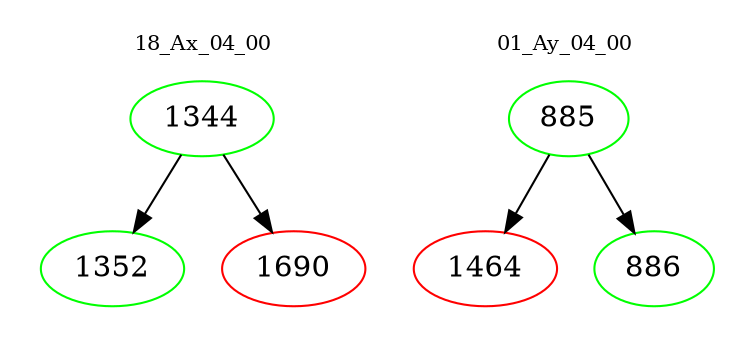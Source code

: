 digraph{
subgraph cluster_0 {
color = white
label = "18_Ax_04_00";
fontsize=10;
T0_1344 [label="1344", color="green"]
T0_1344 -> T0_1352 [color="black"]
T0_1352 [label="1352", color="green"]
T0_1344 -> T0_1690 [color="black"]
T0_1690 [label="1690", color="red"]
}
subgraph cluster_1 {
color = white
label = "01_Ay_04_00";
fontsize=10;
T1_885 [label="885", color="green"]
T1_885 -> T1_1464 [color="black"]
T1_1464 [label="1464", color="red"]
T1_885 -> T1_886 [color="black"]
T1_886 [label="886", color="green"]
}
}
